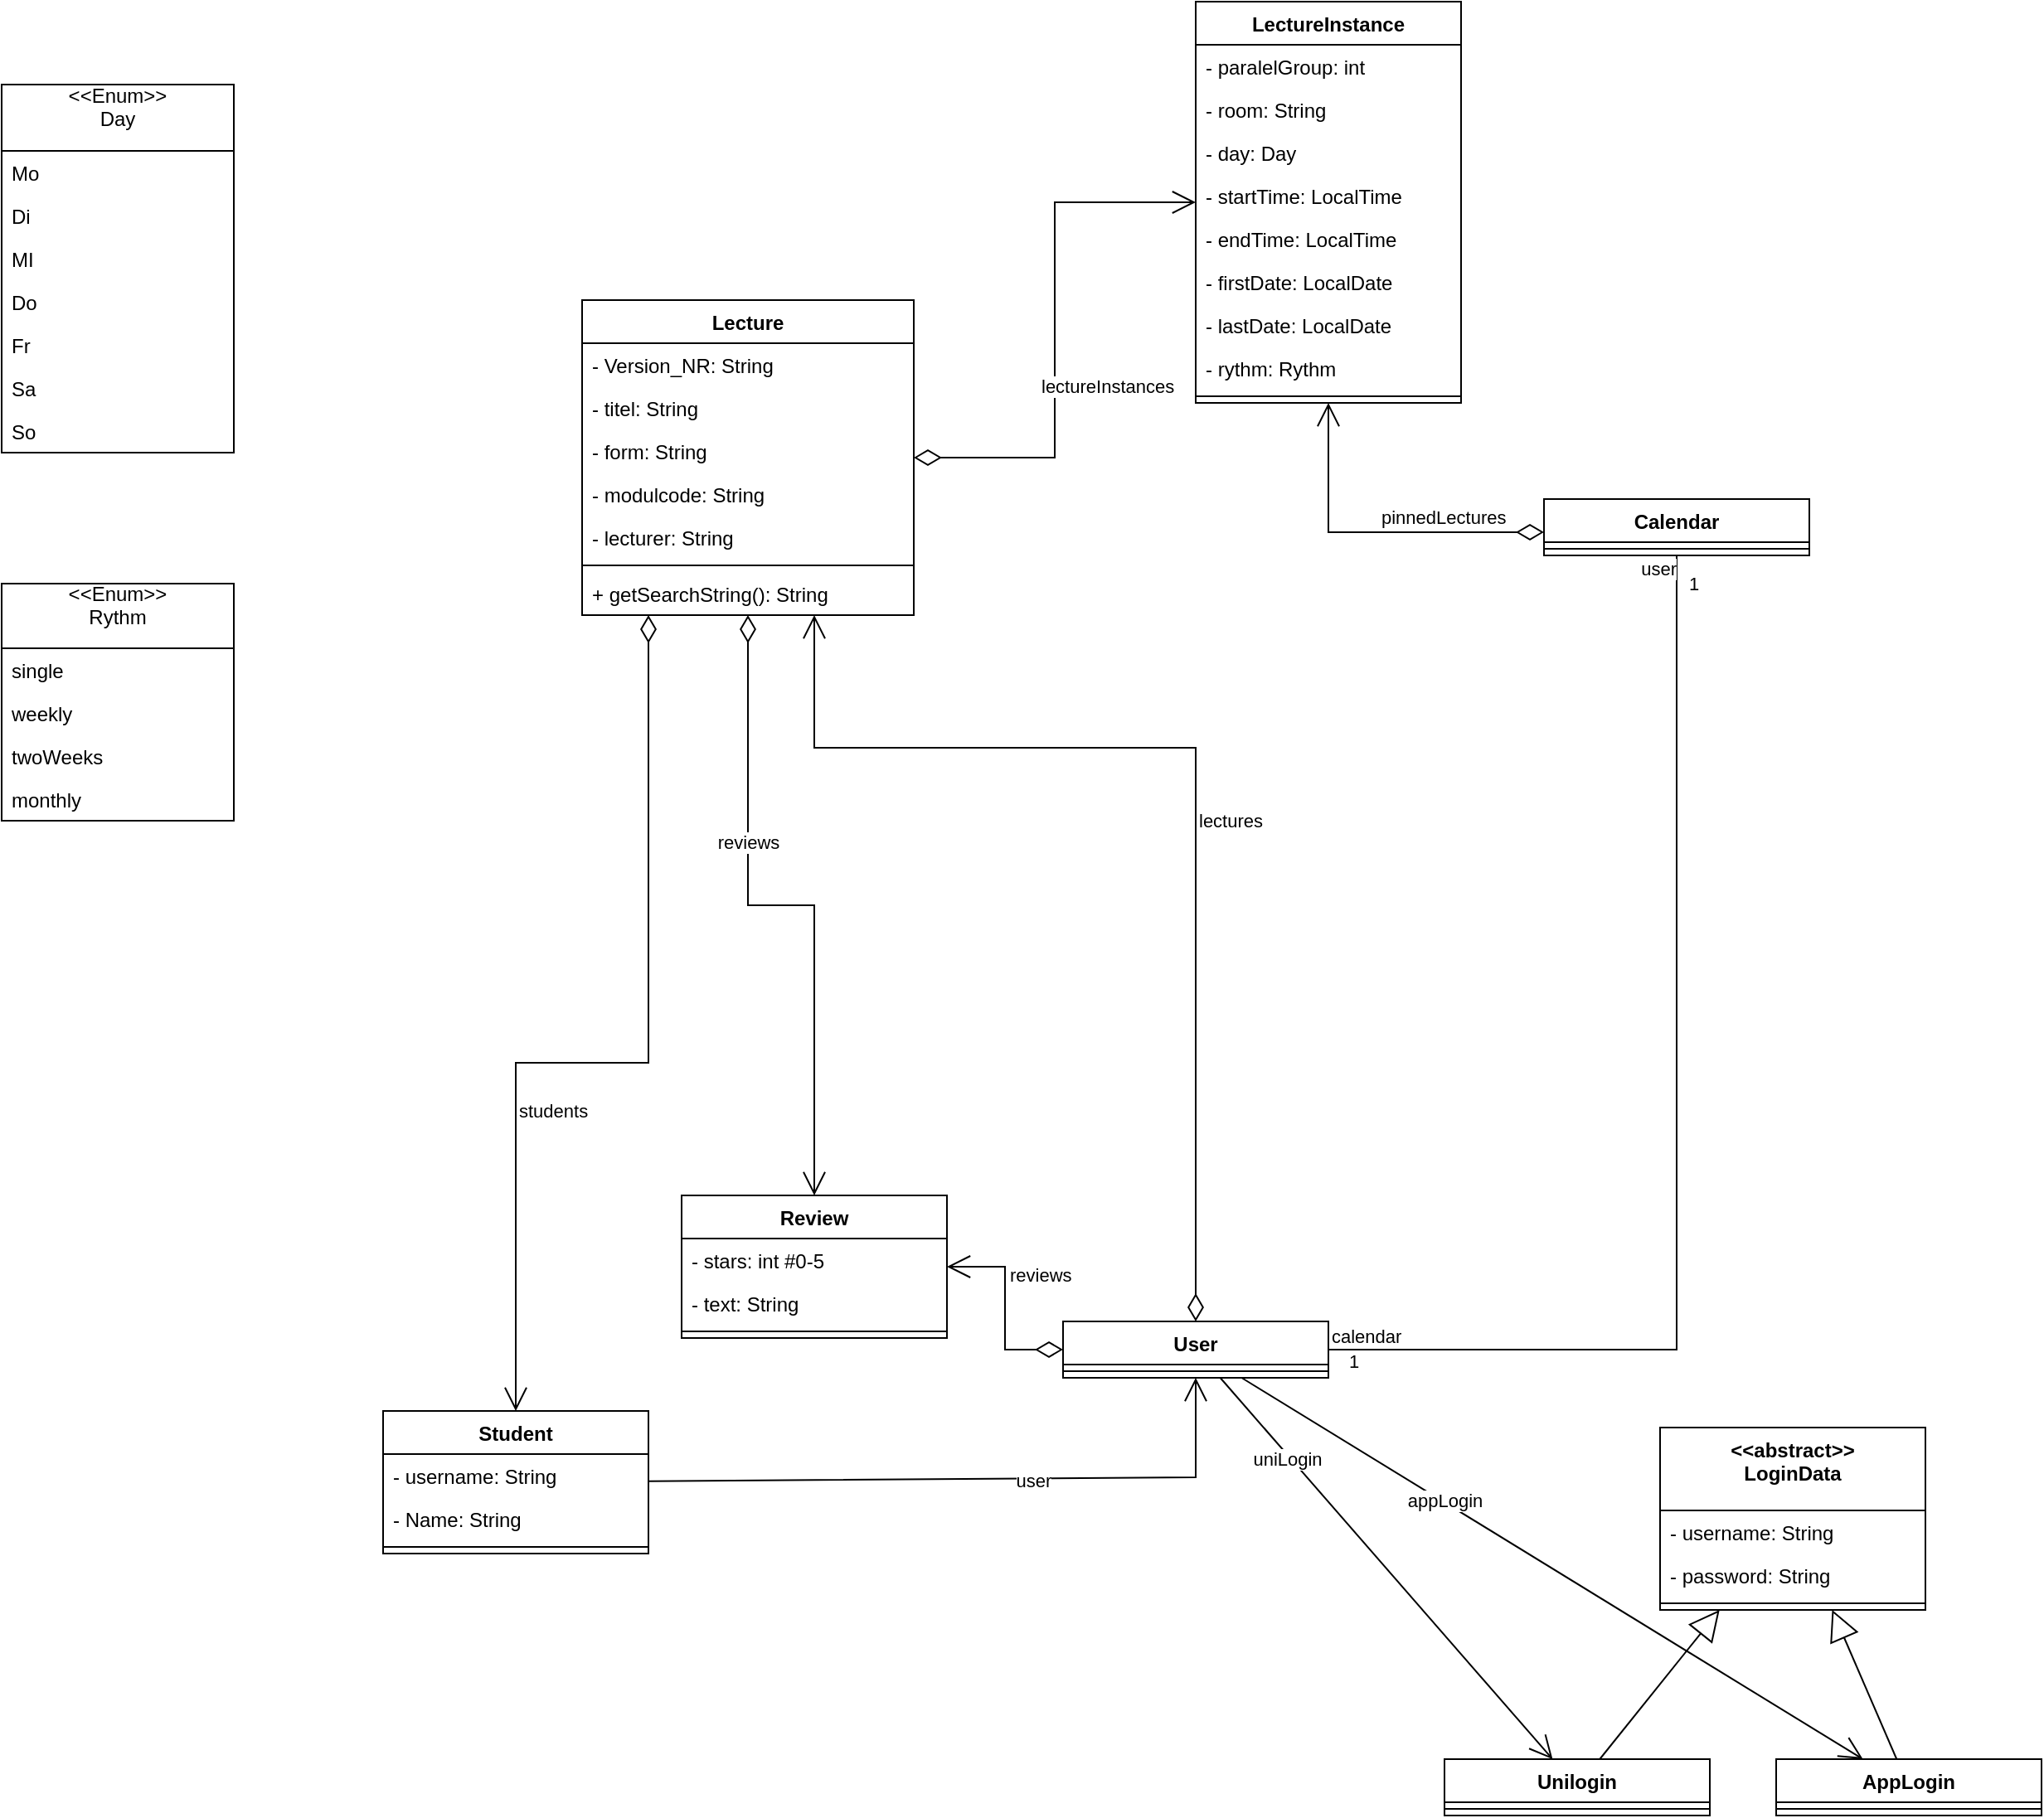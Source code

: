 <mxfile version="19.0.3" type="device"><diagram id="LlSjzryQlG4giFhOmuHW" name="Page-1"><mxGraphModel dx="1360" dy="905" grid="1" gridSize="10" guides="1" tooltips="1" connect="1" arrows="1" fold="1" page="1" pageScale="1" pageWidth="2336" pageHeight="1654" math="0" shadow="0"><root><mxCell id="0"/><mxCell id="1" parent="0"/><mxCell id="2vHD5g3QQjTrzn5ppRDN-50" value="" style="group" parent="1" vertex="1" connectable="0"><mxGeometry x="320" y="220" width="630" height="696" as="geometry"/></mxCell><mxCell id="2vHD5g3QQjTrzn5ppRDN-1" value="Lecture" style="swimlane;fontStyle=1;align=center;verticalAlign=top;childLayout=stackLayout;horizontal=1;startSize=26;horizontalStack=0;resizeParent=1;resizeParentMax=0;resizeLast=0;collapsible=1;marginBottom=0;" parent="2vHD5g3QQjTrzn5ppRDN-50" vertex="1"><mxGeometry x="60" width="200" height="190" as="geometry"/></mxCell><mxCell id="2vHD5g3QQjTrzn5ppRDN-11" value="- Version_NR: String" style="text;strokeColor=none;fillColor=none;align=left;verticalAlign=top;spacingLeft=4;spacingRight=4;overflow=hidden;rotatable=0;points=[[0,0.5],[1,0.5]];portConstraint=eastwest;" parent="2vHD5g3QQjTrzn5ppRDN-1" vertex="1"><mxGeometry y="26" width="200" height="26" as="geometry"/></mxCell><mxCell id="2vHD5g3QQjTrzn5ppRDN-13" value="- titel: String" style="text;strokeColor=none;fillColor=none;align=left;verticalAlign=top;spacingLeft=4;spacingRight=4;overflow=hidden;rotatable=0;points=[[0,0.5],[1,0.5]];portConstraint=eastwest;" parent="2vHD5g3QQjTrzn5ppRDN-1" vertex="1"><mxGeometry y="52" width="200" height="26" as="geometry"/></mxCell><mxCell id="2vHD5g3QQjTrzn5ppRDN-9" value="- form: String" style="text;strokeColor=none;fillColor=none;align=left;verticalAlign=top;spacingLeft=4;spacingRight=4;overflow=hidden;rotatable=0;points=[[0,0.5],[1,0.5]];portConstraint=eastwest;" parent="2vHD5g3QQjTrzn5ppRDN-1" vertex="1"><mxGeometry y="78" width="200" height="26" as="geometry"/></mxCell><mxCell id="2vHD5g3QQjTrzn5ppRDN-19" value="- modulcode: String" style="text;strokeColor=none;fillColor=none;align=left;verticalAlign=top;spacingLeft=4;spacingRight=4;overflow=hidden;rotatable=0;points=[[0,0.5],[1,0.5]];portConstraint=eastwest;" parent="2vHD5g3QQjTrzn5ppRDN-1" vertex="1"><mxGeometry y="104" width="200" height="26" as="geometry"/></mxCell><mxCell id="2vHD5g3QQjTrzn5ppRDN-32" value="- lecturer: String" style="text;strokeColor=none;fillColor=none;align=left;verticalAlign=top;spacingLeft=4;spacingRight=4;overflow=hidden;rotatable=0;points=[[0,0.5],[1,0.5]];portConstraint=eastwest;" parent="2vHD5g3QQjTrzn5ppRDN-1" vertex="1"><mxGeometry y="130" width="200" height="26" as="geometry"/></mxCell><mxCell id="2vHD5g3QQjTrzn5ppRDN-3" value="" style="line;strokeWidth=1;fillColor=none;align=left;verticalAlign=middle;spacingTop=-1;spacingLeft=3;spacingRight=3;rotatable=0;labelPosition=right;points=[];portConstraint=eastwest;" parent="2vHD5g3QQjTrzn5ppRDN-1" vertex="1"><mxGeometry y="156" width="200" height="8" as="geometry"/></mxCell><mxCell id="2vHD5g3QQjTrzn5ppRDN-4" value="+ getSearchString(): String &#10;" style="text;strokeColor=none;fillColor=none;align=left;verticalAlign=top;spacingLeft=4;spacingRight=4;overflow=hidden;rotatable=0;points=[[0,0.5],[1,0.5]];portConstraint=eastwest;" parent="2vHD5g3QQjTrzn5ppRDN-1" vertex="1"><mxGeometry y="164" width="200" height="26" as="geometry"/></mxCell><mxCell id="2vHD5g3QQjTrzn5ppRDN-68" value="Review" style="swimlane;fontStyle=1;align=center;verticalAlign=top;childLayout=stackLayout;horizontal=1;startSize=26;horizontalStack=0;resizeParent=1;resizeParentMax=0;resizeLast=0;collapsible=1;marginBottom=0;" parent="2vHD5g3QQjTrzn5ppRDN-50" vertex="1"><mxGeometry x="120" y="540" width="160" height="86" as="geometry"/></mxCell><mxCell id="2vHD5g3QQjTrzn5ppRDN-69" value="- stars: int #0-5" style="text;strokeColor=none;fillColor=none;align=left;verticalAlign=top;spacingLeft=4;spacingRight=4;overflow=hidden;rotatable=0;points=[[0,0.5],[1,0.5]];portConstraint=eastwest;" parent="2vHD5g3QQjTrzn5ppRDN-68" vertex="1"><mxGeometry y="26" width="160" height="26" as="geometry"/></mxCell><mxCell id="2vHD5g3QQjTrzn5ppRDN-72" value="- text: String" style="text;strokeColor=none;fillColor=none;align=left;verticalAlign=top;spacingLeft=4;spacingRight=4;overflow=hidden;rotatable=0;points=[[0,0.5],[1,0.5]];portConstraint=eastwest;" parent="2vHD5g3QQjTrzn5ppRDN-68" vertex="1"><mxGeometry y="52" width="160" height="26" as="geometry"/></mxCell><mxCell id="2vHD5g3QQjTrzn5ppRDN-70" value="" style="line;strokeWidth=1;fillColor=none;align=left;verticalAlign=middle;spacingTop=-1;spacingLeft=3;spacingRight=3;rotatable=0;labelPosition=right;points=[];portConstraint=eastwest;" parent="2vHD5g3QQjTrzn5ppRDN-68" vertex="1"><mxGeometry y="78" width="160" height="8" as="geometry"/></mxCell><mxCell id="2vHD5g3QQjTrzn5ppRDN-73" value="" style="endArrow=open;html=1;endSize=12;startArrow=diamondThin;startSize=14;startFill=0;edgeStyle=orthogonalEdgeStyle;align=left;verticalAlign=bottom;rounded=0;" parent="2vHD5g3QQjTrzn5ppRDN-50" source="2vHD5g3QQjTrzn5ppRDN-1" target="2vHD5g3QQjTrzn5ppRDN-68" edge="1"><mxGeometry x="-0.512" y="-50" relative="1" as="geometry"><mxPoint x="270" y="570" as="sourcePoint"/><mxPoint x="110" y="570" as="targetPoint"/><mxPoint as="offset"/></mxGeometry></mxCell><mxCell id="HGUCZetvk-2sqSBx3Ioo-5" value="reviews" style="edgeLabel;html=1;align=center;verticalAlign=middle;resizable=0;points=[];" parent="2vHD5g3QQjTrzn5ppRDN-73" vertex="1" connectable="0"><mxGeometry x="-0.297" relative="1" as="geometry"><mxPoint as="offset"/></mxGeometry></mxCell><mxCell id="2vHD5g3QQjTrzn5ppRDN-67" value="" style="group" parent="1" vertex="1" connectable="0"><mxGeometry x="1030" y="900" width="230" height="234" as="geometry"/></mxCell><mxCell id="2vHD5g3QQjTrzn5ppRDN-45" value="&lt;&lt;abstract&gt;&gt;&#10;LoginData" style="swimlane;fontStyle=1;align=center;verticalAlign=top;childLayout=stackLayout;horizontal=1;startSize=50;horizontalStack=0;resizeParent=1;resizeParentMax=0;resizeLast=0;collapsible=1;marginBottom=0;" parent="2vHD5g3QQjTrzn5ppRDN-67" vertex="1"><mxGeometry width="160" height="110" as="geometry"><mxRectangle x="580" y="510" width="110" height="30" as="alternateBounds"/></mxGeometry></mxCell><mxCell id="2vHD5g3QQjTrzn5ppRDN-46" value="- username: String" style="text;strokeColor=none;fillColor=none;align=left;verticalAlign=top;spacingLeft=4;spacingRight=4;overflow=hidden;rotatable=0;points=[[0,0.5],[1,0.5]];portConstraint=eastwest;" parent="2vHD5g3QQjTrzn5ppRDN-45" vertex="1"><mxGeometry y="50" width="160" height="26" as="geometry"/></mxCell><mxCell id="2vHD5g3QQjTrzn5ppRDN-51" value="- password: String" style="text;strokeColor=none;fillColor=none;align=left;verticalAlign=top;spacingLeft=4;spacingRight=4;overflow=hidden;rotatable=0;points=[[0,0.5],[1,0.5]];portConstraint=eastwest;" parent="2vHD5g3QQjTrzn5ppRDN-45" vertex="1"><mxGeometry y="76" width="160" height="26" as="geometry"/></mxCell><mxCell id="2vHD5g3QQjTrzn5ppRDN-47" value="" style="line;strokeWidth=1;fillColor=none;align=left;verticalAlign=middle;spacingTop=-1;spacingLeft=3;spacingRight=3;rotatable=0;labelPosition=right;points=[];portConstraint=eastwest;" parent="2vHD5g3QQjTrzn5ppRDN-45" vertex="1"><mxGeometry y="102" width="160" height="8" as="geometry"/></mxCell><mxCell id="2vHD5g3QQjTrzn5ppRDN-56" value="AppLogin" style="swimlane;fontStyle=1;align=center;verticalAlign=top;childLayout=stackLayout;horizontal=1;startSize=26;horizontalStack=0;resizeParent=1;resizeParentMax=0;resizeLast=0;collapsible=1;marginBottom=0;" parent="2vHD5g3QQjTrzn5ppRDN-67" vertex="1"><mxGeometry x="70" y="200" width="160" height="34" as="geometry"/></mxCell><mxCell id="2vHD5g3QQjTrzn5ppRDN-57" value="" style="line;strokeWidth=1;fillColor=none;align=left;verticalAlign=middle;spacingTop=-1;spacingLeft=3;spacingRight=3;rotatable=0;labelPosition=right;points=[];portConstraint=eastwest;" parent="2vHD5g3QQjTrzn5ppRDN-56" vertex="1"><mxGeometry y="26" width="160" height="8" as="geometry"/></mxCell><mxCell id="2vHD5g3QQjTrzn5ppRDN-58" value="" style="endArrow=block;endSize=16;endFill=0;html=1;rounded=0;" parent="2vHD5g3QQjTrzn5ppRDN-67" source="2vHD5g3QQjTrzn5ppRDN-52" target="2vHD5g3QQjTrzn5ppRDN-45" edge="1"><mxGeometry x="-0.259" y="-40" width="160" relative="1" as="geometry"><mxPoint x="80" y="140" as="sourcePoint"/><mxPoint x="-130" y="30" as="targetPoint"/><mxPoint as="offset"/></mxGeometry></mxCell><mxCell id="2vHD5g3QQjTrzn5ppRDN-59" value="" style="endArrow=block;endSize=16;endFill=0;html=1;rounded=0;" parent="2vHD5g3QQjTrzn5ppRDN-67" source="2vHD5g3QQjTrzn5ppRDN-56" target="2vHD5g3QQjTrzn5ppRDN-45" edge="1"><mxGeometry x="-0.259" y="-40" width="160" relative="1" as="geometry"><mxPoint x="-36.322" y="210" as="sourcePoint"/><mxPoint x="55.402" y="96" as="targetPoint"/><mxPoint as="offset"/></mxGeometry></mxCell><mxCell id="2vHD5g3QQjTrzn5ppRDN-52" value="Unilogin" style="swimlane;fontStyle=1;align=center;verticalAlign=top;childLayout=stackLayout;horizontal=1;startSize=26;horizontalStack=0;resizeParent=1;resizeParentMax=0;resizeLast=0;collapsible=1;marginBottom=0;" parent="2vHD5g3QQjTrzn5ppRDN-67" vertex="1"><mxGeometry x="-130" y="200" width="160" height="34" as="geometry"/></mxCell><mxCell id="2vHD5g3QQjTrzn5ppRDN-55" value="" style="line;strokeWidth=1;fillColor=none;align=left;verticalAlign=middle;spacingTop=-1;spacingLeft=3;spacingRight=3;rotatable=0;labelPosition=right;points=[];portConstraint=eastwest;" parent="2vHD5g3QQjTrzn5ppRDN-52" vertex="1"><mxGeometry y="26" width="160" height="8" as="geometry"/></mxCell><mxCell id="2vHD5g3QQjTrzn5ppRDN-22" value="&lt;&lt;Enum&gt;&gt;&#10;Day&#10;" style="swimlane;fontStyle=0;childLayout=stackLayout;horizontal=1;startSize=40;fillColor=none;horizontalStack=0;resizeParent=1;resizeParentMax=0;resizeLast=0;collapsible=1;marginBottom=0;" parent="1" vertex="1"><mxGeometry x="30" y="90" width="140" height="222" as="geometry"/></mxCell><mxCell id="2vHD5g3QQjTrzn5ppRDN-23" value="Mo" style="text;strokeColor=none;fillColor=none;align=left;verticalAlign=top;spacingLeft=4;spacingRight=4;overflow=hidden;rotatable=0;points=[[0,0.5],[1,0.5]];portConstraint=eastwest;" parent="2vHD5g3QQjTrzn5ppRDN-22" vertex="1"><mxGeometry y="40" width="140" height="26" as="geometry"/></mxCell><mxCell id="2vHD5g3QQjTrzn5ppRDN-24" value="Di" style="text;strokeColor=none;fillColor=none;align=left;verticalAlign=top;spacingLeft=4;spacingRight=4;overflow=hidden;rotatable=0;points=[[0,0.5],[1,0.5]];portConstraint=eastwest;" parent="2vHD5g3QQjTrzn5ppRDN-22" vertex="1"><mxGeometry y="66" width="140" height="26" as="geometry"/></mxCell><mxCell id="2vHD5g3QQjTrzn5ppRDN-25" value="MI" style="text;strokeColor=none;fillColor=none;align=left;verticalAlign=top;spacingLeft=4;spacingRight=4;overflow=hidden;rotatable=0;points=[[0,0.5],[1,0.5]];portConstraint=eastwest;" parent="2vHD5g3QQjTrzn5ppRDN-22" vertex="1"><mxGeometry y="92" width="140" height="26" as="geometry"/></mxCell><mxCell id="2vHD5g3QQjTrzn5ppRDN-43" value="Do" style="text;strokeColor=none;fillColor=none;align=left;verticalAlign=top;spacingLeft=4;spacingRight=4;overflow=hidden;rotatable=0;points=[[0,0.5],[1,0.5]];portConstraint=eastwest;" parent="2vHD5g3QQjTrzn5ppRDN-22" vertex="1"><mxGeometry y="118" width="140" height="26" as="geometry"/></mxCell><mxCell id="2vHD5g3QQjTrzn5ppRDN-44" value="Fr" style="text;strokeColor=none;fillColor=none;align=left;verticalAlign=top;spacingLeft=4;spacingRight=4;overflow=hidden;rotatable=0;points=[[0,0.5],[1,0.5]];portConstraint=eastwest;" parent="2vHD5g3QQjTrzn5ppRDN-22" vertex="1"><mxGeometry y="144" width="140" height="26" as="geometry"/></mxCell><mxCell id="2vHD5g3QQjTrzn5ppRDN-42" value="Sa" style="text;strokeColor=none;fillColor=none;align=left;verticalAlign=top;spacingLeft=4;spacingRight=4;overflow=hidden;rotatable=0;points=[[0,0.5],[1,0.5]];portConstraint=eastwest;" parent="2vHD5g3QQjTrzn5ppRDN-22" vertex="1"><mxGeometry y="170" width="140" height="26" as="geometry"/></mxCell><mxCell id="2vHD5g3QQjTrzn5ppRDN-26" value="So" style="text;strokeColor=none;fillColor=none;align=left;verticalAlign=top;spacingLeft=4;spacingRight=4;overflow=hidden;rotatable=0;points=[[0,0.5],[1,0.5]];portConstraint=eastwest;" parent="2vHD5g3QQjTrzn5ppRDN-22" vertex="1"><mxGeometry y="196" width="140" height="26" as="geometry"/></mxCell><mxCell id="2vHD5g3QQjTrzn5ppRDN-34" value="&lt;&lt;Enum&gt;&gt;&#10;Rythm&#10;" style="swimlane;fontStyle=0;childLayout=stackLayout;horizontal=1;startSize=39;fillColor=none;horizontalStack=0;resizeParent=1;resizeParentMax=0;resizeLast=0;collapsible=1;marginBottom=0;" parent="1" vertex="1"><mxGeometry x="30" y="391" width="140" height="143" as="geometry"/></mxCell><mxCell id="2vHD5g3QQjTrzn5ppRDN-35" value="single" style="text;strokeColor=none;fillColor=none;align=left;verticalAlign=top;spacingLeft=4;spacingRight=4;overflow=hidden;rotatable=0;points=[[0,0.5],[1,0.5]];portConstraint=eastwest;" parent="2vHD5g3QQjTrzn5ppRDN-34" vertex="1"><mxGeometry y="39" width="140" height="26" as="geometry"/></mxCell><mxCell id="2vHD5g3QQjTrzn5ppRDN-36" value="weekly" style="text;strokeColor=none;fillColor=none;align=left;verticalAlign=top;spacingLeft=4;spacingRight=4;overflow=hidden;rotatable=0;points=[[0,0.5],[1,0.5]];portConstraint=eastwest;" parent="2vHD5g3QQjTrzn5ppRDN-34" vertex="1"><mxGeometry y="65" width="140" height="26" as="geometry"/></mxCell><mxCell id="2vHD5g3QQjTrzn5ppRDN-37" value="twoWeeks" style="text;strokeColor=none;fillColor=none;align=left;verticalAlign=top;spacingLeft=4;spacingRight=4;overflow=hidden;rotatable=0;points=[[0,0.5],[1,0.5]];portConstraint=eastwest;" parent="2vHD5g3QQjTrzn5ppRDN-34" vertex="1"><mxGeometry y="91" width="140" height="26" as="geometry"/></mxCell><mxCell id="2vHD5g3QQjTrzn5ppRDN-38" value="monthly" style="text;strokeColor=none;fillColor=none;align=left;verticalAlign=top;spacingLeft=4;spacingRight=4;overflow=hidden;rotatable=0;points=[[0,0.5],[1,0.5]];portConstraint=eastwest;" parent="2vHD5g3QQjTrzn5ppRDN-34" vertex="1"><mxGeometry y="117" width="140" height="26" as="geometry"/></mxCell><mxCell id="2vHD5g3QQjTrzn5ppRDN-62" value="User" style="swimlane;fontStyle=1;align=center;verticalAlign=top;childLayout=stackLayout;horizontal=1;startSize=26;horizontalStack=0;resizeParent=1;resizeParentMax=0;resizeLast=0;collapsible=1;marginBottom=0;" parent="1" vertex="1"><mxGeometry x="670" y="836" width="160" height="34" as="geometry"/></mxCell><mxCell id="2vHD5g3QQjTrzn5ppRDN-64" value="" style="line;strokeWidth=1;fillColor=none;align=left;verticalAlign=middle;spacingTop=-1;spacingLeft=3;spacingRight=3;rotatable=0;labelPosition=right;points=[];portConstraint=eastwest;" parent="2vHD5g3QQjTrzn5ppRDN-62" vertex="1"><mxGeometry y="26" width="160" height="8" as="geometry"/></mxCell><mxCell id="2vHD5g3QQjTrzn5ppRDN-74" value="" style="endArrow=open;endFill=1;endSize=12;html=1;rounded=0;" parent="1" source="2vHD5g3QQjTrzn5ppRDN-62" target="2vHD5g3QQjTrzn5ppRDN-56" edge="1"><mxGeometry width="160" relative="1" as="geometry"><mxPoint x="830" y="680" as="sourcePoint"/><mxPoint x="990" y="680" as="targetPoint"/></mxGeometry></mxCell><mxCell id="HGUCZetvk-2sqSBx3Ioo-3" value="appLogin" style="edgeLabel;html=1;align=center;verticalAlign=middle;resizable=0;points=[];" parent="2vHD5g3QQjTrzn5ppRDN-74" vertex="1" connectable="0"><mxGeometry x="-0.351" y="1" relative="1" as="geometry"><mxPoint as="offset"/></mxGeometry></mxCell><mxCell id="2vHD5g3QQjTrzn5ppRDN-75" value="Student" style="swimlane;fontStyle=1;align=center;verticalAlign=top;childLayout=stackLayout;horizontal=1;startSize=26;horizontalStack=0;resizeParent=1;resizeParentMax=0;resizeLast=0;collapsible=1;marginBottom=0;" parent="1" vertex="1"><mxGeometry x="260" y="890" width="160" height="86" as="geometry"/></mxCell><mxCell id="2vHD5g3QQjTrzn5ppRDN-79" value="- username: String" style="text;strokeColor=none;fillColor=none;align=left;verticalAlign=top;spacingLeft=4;spacingRight=4;overflow=hidden;rotatable=0;points=[[0,0.5],[1,0.5]];portConstraint=eastwest;" parent="2vHD5g3QQjTrzn5ppRDN-75" vertex="1"><mxGeometry y="26" width="160" height="26" as="geometry"/></mxCell><mxCell id="2vHD5g3QQjTrzn5ppRDN-83" value="- Name: String" style="text;strokeColor=none;fillColor=none;align=left;verticalAlign=top;spacingLeft=4;spacingRight=4;overflow=hidden;rotatable=0;points=[[0,0.5],[1,0.5]];portConstraint=eastwest;" parent="2vHD5g3QQjTrzn5ppRDN-75" vertex="1"><mxGeometry y="52" width="160" height="26" as="geometry"/></mxCell><mxCell id="2vHD5g3QQjTrzn5ppRDN-77" value="" style="line;strokeWidth=1;fillColor=none;align=left;verticalAlign=middle;spacingTop=-1;spacingLeft=3;spacingRight=3;rotatable=0;labelPosition=right;points=[];portConstraint=eastwest;" parent="2vHD5g3QQjTrzn5ppRDN-75" vertex="1"><mxGeometry y="78" width="160" height="8" as="geometry"/></mxCell><mxCell id="2vHD5g3QQjTrzn5ppRDN-80" value="" style="endArrow=open;endFill=1;endSize=12;html=1;rounded=0;" parent="1" source="2vHD5g3QQjTrzn5ppRDN-75" target="2vHD5g3QQjTrzn5ppRDN-62" edge="1"><mxGeometry width="160" relative="1" as="geometry"><mxPoint x="760" y="640" as="sourcePoint"/><mxPoint x="920" y="640" as="targetPoint"/><Array as="points"><mxPoint x="750" y="930"/></Array></mxGeometry></mxCell><mxCell id="HGUCZetvk-2sqSBx3Ioo-4" value="user" style="edgeLabel;html=1;align=center;verticalAlign=middle;resizable=0;points=[];" parent="2vHD5g3QQjTrzn5ppRDN-80" vertex="1" connectable="0"><mxGeometry x="0.804" y="-1" relative="1" as="geometry"><mxPoint x="-99" y="24" as="offset"/></mxGeometry></mxCell><mxCell id="2vHD5g3QQjTrzn5ppRDN-86" value="lectures" style="endArrow=open;html=1;endSize=12;startArrow=diamondThin;startSize=14;startFill=0;edgeStyle=orthogonalEdgeStyle;align=left;verticalAlign=bottom;rounded=0;" parent="1" source="2vHD5g3QQjTrzn5ppRDN-62" target="2vHD5g3QQjTrzn5ppRDN-1" edge="1"><mxGeometry x="-0.107" relative="1" as="geometry"><mxPoint x="1010" y="640" as="sourcePoint"/><mxPoint x="1170" y="640" as="targetPoint"/><Array as="points"><mxPoint x="750" y="490"/><mxPoint x="520" y="490"/></Array><mxPoint as="offset"/></mxGeometry></mxCell><mxCell id="2vHD5g3QQjTrzn5ppRDN-87" value="reviews" style="endArrow=open;html=1;endSize=12;startArrow=diamondThin;startSize=14;startFill=0;edgeStyle=orthogonalEdgeStyle;align=left;verticalAlign=bottom;rounded=0;" parent="1" source="2vHD5g3QQjTrzn5ppRDN-62" target="2vHD5g3QQjTrzn5ppRDN-68" edge="1"><mxGeometry x="0.417" y="14" relative="1" as="geometry"><mxPoint x="1010" y="640" as="sourcePoint"/><mxPoint x="1170" y="640" as="targetPoint"/><mxPoint x="1" as="offset"/></mxGeometry></mxCell><mxCell id="2vHD5g3QQjTrzn5ppRDN-88" value="Calendar" style="swimlane;fontStyle=1;align=center;verticalAlign=top;childLayout=stackLayout;horizontal=1;startSize=26;horizontalStack=0;resizeParent=1;resizeParentMax=0;resizeLast=0;collapsible=1;marginBottom=0;" parent="1" vertex="1"><mxGeometry x="960" y="340" width="160" height="34" as="geometry"/></mxCell><mxCell id="2vHD5g3QQjTrzn5ppRDN-90" value="" style="line;strokeWidth=1;fillColor=none;align=left;verticalAlign=middle;spacingTop=-1;spacingLeft=3;spacingRight=3;rotatable=0;labelPosition=right;points=[];portConstraint=eastwest;" parent="2vHD5g3QQjTrzn5ppRDN-88" vertex="1"><mxGeometry y="26" width="160" height="8" as="geometry"/></mxCell><mxCell id="2vHD5g3QQjTrzn5ppRDN-92" value="" style="endArrow=none;html=1;edgeStyle=orthogonalEdgeStyle;rounded=0;" parent="1" source="2vHD5g3QQjTrzn5ppRDN-62" target="2vHD5g3QQjTrzn5ppRDN-88" edge="1"><mxGeometry relative="1" as="geometry"><mxPoint x="1000" y="640" as="sourcePoint"/><mxPoint x="1160" y="640" as="targetPoint"/></mxGeometry></mxCell><mxCell id="2vHD5g3QQjTrzn5ppRDN-93" value="calendar" style="edgeLabel;resizable=0;html=1;align=left;verticalAlign=bottom;" parent="2vHD5g3QQjTrzn5ppRDN-92" connectable="0" vertex="1"><mxGeometry x="-1" relative="1" as="geometry"/></mxCell><mxCell id="2vHD5g3QQjTrzn5ppRDN-94" value="user" style="edgeLabel;resizable=0;html=1;align=right;verticalAlign=bottom;" parent="2vHD5g3QQjTrzn5ppRDN-92" connectable="0" vertex="1"><mxGeometry x="1" relative="1" as="geometry"><mxPoint y="16" as="offset"/></mxGeometry></mxCell><mxCell id="HGUCZetvk-2sqSBx3Ioo-6" value="1" style="edgeLabel;html=1;align=center;verticalAlign=middle;resizable=0;points=[];" parent="2vHD5g3QQjTrzn5ppRDN-92" vertex="1" connectable="0"><mxGeometry x="0.956" y="-1" relative="1" as="geometry"><mxPoint x="9" y="2" as="offset"/></mxGeometry></mxCell><mxCell id="HGUCZetvk-2sqSBx3Ioo-7" value="1" style="edgeLabel;html=1;align=center;verticalAlign=middle;resizable=0;points=[];" parent="2vHD5g3QQjTrzn5ppRDN-92" vertex="1" connectable="0"><mxGeometry x="-0.837" y="3" relative="1" as="geometry"><mxPoint x="-41" y="10" as="offset"/></mxGeometry></mxCell><mxCell id="2vHD5g3QQjTrzn5ppRDN-95" value="" style="endArrow=open;endFill=1;endSize=12;html=1;rounded=0;" parent="1" source="2vHD5g3QQjTrzn5ppRDN-62" target="2vHD5g3QQjTrzn5ppRDN-52" edge="1"><mxGeometry width="160" relative="1" as="geometry"><mxPoint x="706.753" y="906" as="sourcePoint"/><mxPoint x="380.173" y="1090" as="targetPoint"/></mxGeometry></mxCell><mxCell id="HGUCZetvk-2sqSBx3Ioo-2" value="uniLogin" style="edgeLabel;html=1;align=center;verticalAlign=middle;resizable=0;points=[];" parent="2vHD5g3QQjTrzn5ppRDN-95" vertex="1" connectable="0"><mxGeometry x="-0.586" y="-2" relative="1" as="geometry"><mxPoint as="offset"/></mxGeometry></mxCell><mxCell id="HGUCZetvk-2sqSBx3Ioo-1" value="pinnedLectures" style="endArrow=open;html=1;endSize=12;startArrow=diamondThin;startSize=14;startFill=0;edgeStyle=orthogonalEdgeStyle;align=left;verticalAlign=bottom;rounded=0;" parent="1" source="2vHD5g3QQjTrzn5ppRDN-88" target="HVbbokWyXlW-A8z8AUyE-1" edge="1"><mxGeometry x="-0.038" relative="1" as="geometry"><mxPoint x="770" y="716" as="sourcePoint"/><mxPoint x="610" y="370" as="targetPoint"/><Array as="points"><mxPoint x="830" y="360"/></Array><mxPoint as="offset"/></mxGeometry></mxCell><mxCell id="HVbbokWyXlW-A8z8AUyE-1" value="LectureInstance" style="swimlane;fontStyle=1;align=center;verticalAlign=top;childLayout=stackLayout;horizontal=1;startSize=26;horizontalStack=0;resizeParent=1;resizeParentMax=0;resizeLast=0;collapsible=1;marginBottom=0;" parent="1" vertex="1"><mxGeometry x="750" y="40" width="160" height="242" as="geometry"/></mxCell><mxCell id="2vHD5g3QQjTrzn5ppRDN-21" value="- paralelGroup: int" style="text;strokeColor=none;fillColor=none;align=left;verticalAlign=top;spacingLeft=4;spacingRight=4;overflow=hidden;rotatable=0;points=[[0,0.5],[1,0.5]];portConstraint=eastwest;" parent="HVbbokWyXlW-A8z8AUyE-1" vertex="1"><mxGeometry y="26" width="160" height="26" as="geometry"/></mxCell><mxCell id="2vHD5g3QQjTrzn5ppRDN-31" value="- room: String" style="text;strokeColor=none;fillColor=none;align=left;verticalAlign=top;spacingLeft=4;spacingRight=4;overflow=hidden;rotatable=0;points=[[0,0.5],[1,0.5]];portConstraint=eastwest;" parent="HVbbokWyXlW-A8z8AUyE-1" vertex="1"><mxGeometry y="52" width="160" height="26" as="geometry"/></mxCell><mxCell id="2vHD5g3QQjTrzn5ppRDN-27" value="- day: Day" style="text;strokeColor=none;fillColor=none;align=left;verticalAlign=top;spacingLeft=4;spacingRight=4;overflow=hidden;rotatable=0;points=[[0,0.5],[1,0.5]];portConstraint=eastwest;" parent="HVbbokWyXlW-A8z8AUyE-1" vertex="1"><mxGeometry y="78" width="160" height="26" as="geometry"/></mxCell><mxCell id="2vHD5g3QQjTrzn5ppRDN-28" value="- startTime: LocalTime" style="text;strokeColor=none;fillColor=none;align=left;verticalAlign=top;spacingLeft=4;spacingRight=4;overflow=hidden;rotatable=0;points=[[0,0.5],[1,0.5]];portConstraint=eastwest;" parent="HVbbokWyXlW-A8z8AUyE-1" vertex="1"><mxGeometry y="104" width="160" height="26" as="geometry"/></mxCell><mxCell id="2vHD5g3QQjTrzn5ppRDN-29" value="- endTime: LocalTime" style="text;strokeColor=none;fillColor=none;align=left;verticalAlign=top;spacingLeft=4;spacingRight=4;overflow=hidden;rotatable=0;points=[[0,0.5],[1,0.5]];portConstraint=eastwest;" parent="HVbbokWyXlW-A8z8AUyE-1" vertex="1"><mxGeometry y="130" width="160" height="26" as="geometry"/></mxCell><mxCell id="2vHD5g3QQjTrzn5ppRDN-18" value="- firstDate: LocalDate" style="text;strokeColor=none;fillColor=none;align=left;verticalAlign=top;spacingLeft=4;spacingRight=4;overflow=hidden;rotatable=0;points=[[0,0.5],[1,0.5]];portConstraint=eastwest;" parent="HVbbokWyXlW-A8z8AUyE-1" vertex="1"><mxGeometry y="156" width="160" height="26" as="geometry"/></mxCell><mxCell id="2vHD5g3QQjTrzn5ppRDN-30" value="- lastDate: LocalDate" style="text;strokeColor=none;fillColor=none;align=left;verticalAlign=top;spacingLeft=4;spacingRight=4;overflow=hidden;rotatable=0;points=[[0,0.5],[1,0.5]];portConstraint=eastwest;" parent="HVbbokWyXlW-A8z8AUyE-1" vertex="1"><mxGeometry y="182" width="160" height="26" as="geometry"/></mxCell><mxCell id="2vHD5g3QQjTrzn5ppRDN-33" value="- rythm: Rythm" style="text;strokeColor=none;fillColor=none;align=left;verticalAlign=top;spacingLeft=4;spacingRight=4;overflow=hidden;rotatable=0;points=[[0,0.5],[1,0.5]];portConstraint=eastwest;" parent="HVbbokWyXlW-A8z8AUyE-1" vertex="1"><mxGeometry y="208" width="160" height="26" as="geometry"/></mxCell><mxCell id="HVbbokWyXlW-A8z8AUyE-3" value="" style="line;strokeWidth=1;fillColor=none;align=left;verticalAlign=middle;spacingTop=-1;spacingLeft=3;spacingRight=3;rotatable=0;labelPosition=right;points=[];portConstraint=eastwest;" parent="HVbbokWyXlW-A8z8AUyE-1" vertex="1"><mxGeometry y="234" width="160" height="8" as="geometry"/></mxCell><mxCell id="HVbbokWyXlW-A8z8AUyE-7" value="students" style="endArrow=open;html=1;endSize=12;startArrow=diamondThin;startSize=14;startFill=0;edgeStyle=orthogonalEdgeStyle;align=left;verticalAlign=bottom;rounded=0;" parent="1" source="2vHD5g3QQjTrzn5ppRDN-1" target="2vHD5g3QQjTrzn5ppRDN-75" edge="1"><mxGeometry x="0.385" relative="1" as="geometry"><mxPoint x="350" y="760" as="sourcePoint"/><mxPoint x="440" y="847" as="targetPoint"/><mxPoint as="offset"/><Array as="points"><mxPoint x="420" y="680"/><mxPoint x="340" y="680"/></Array></mxGeometry></mxCell><mxCell id="0P6Xh29OiwO2DI1PbYye-1" value="lectureInstances" style="endArrow=open;html=1;endSize=12;startArrow=diamondThin;startSize=14;startFill=0;edgeStyle=orthogonalEdgeStyle;align=left;verticalAlign=bottom;rounded=0;" parent="1" source="2vHD5g3QQjTrzn5ppRDN-1" target="HVbbokWyXlW-A8z8AUyE-1" edge="1"><mxGeometry x="-0.262" y="10" relative="1" as="geometry"><mxPoint x="600" y="290" as="sourcePoint"/><mxPoint x="690" y="430" as="targetPoint"/><mxPoint as="offset"/></mxGeometry></mxCell></root></mxGraphModel></diagram></mxfile>